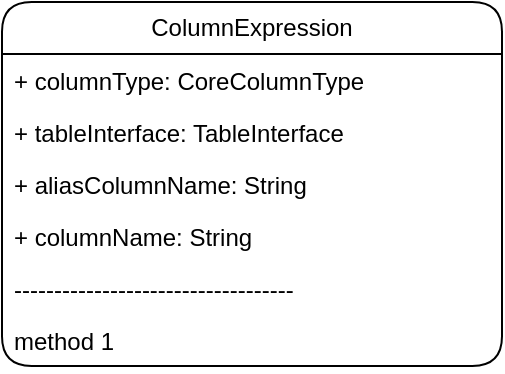 <mxfile version="24.7.6">
  <diagram id="MuwhiNQpkrXe-CSD0vf6" name="Page-1">
    <mxGraphModel dx="880" dy="506" grid="1" gridSize="10" guides="1" tooltips="1" connect="1" arrows="1" fold="1" page="1" pageScale="1" pageWidth="1654" pageHeight="1169" math="0" shadow="0">
      <root>
        <mxCell id="0" />
        <mxCell id="1" parent="0" />
        <mxCell id="sdsmIHfVZTNQH0RX1Twg-1" value="ColumnExpression" style="swimlane;fontStyle=0;childLayout=stackLayout;horizontal=1;startSize=26;fillColor=none;horizontalStack=0;resizeParent=1;resizeParentMax=0;resizeLast=0;collapsible=1;marginBottom=0;whiteSpace=wrap;html=1;swimlaneLine=1;glass=0;shadow=0;rounded=1;arcSize=19;" parent="1" vertex="1">
          <mxGeometry x="510" y="110" width="250" height="182" as="geometry" />
        </mxCell>
        <mxCell id="sdsmIHfVZTNQH0RX1Twg-2" value="+ columnType: CoreColumnType" style="text;strokeColor=none;fillColor=none;align=left;verticalAlign=top;spacingLeft=4;spacingRight=4;overflow=hidden;rotatable=0;points=[[0,0.5],[1,0.5]];portConstraint=eastwest;whiteSpace=wrap;html=1;" parent="sdsmIHfVZTNQH0RX1Twg-1" vertex="1">
          <mxGeometry y="26" width="250" height="26" as="geometry" />
        </mxCell>
        <mxCell id="sdsmIHfVZTNQH0RX1Twg-3" value="+ tableInterface: TableInterface" style="text;strokeColor=none;fillColor=none;align=left;verticalAlign=top;spacingLeft=4;spacingRight=4;overflow=hidden;rotatable=0;points=[[0,0.5],[1,0.5]];portConstraint=eastwest;whiteSpace=wrap;html=1;" parent="sdsmIHfVZTNQH0RX1Twg-1" vertex="1">
          <mxGeometry y="52" width="250" height="26" as="geometry" />
        </mxCell>
        <mxCell id="sdsmIHfVZTNQH0RX1Twg-4" value="+ aliasColumnName: String" style="text;strokeColor=none;fillColor=none;align=left;verticalAlign=top;spacingLeft=4;spacingRight=4;overflow=hidden;rotatable=0;points=[[0,0.5],[1,0.5]];portConstraint=eastwest;whiteSpace=wrap;html=1;" parent="sdsmIHfVZTNQH0RX1Twg-1" vertex="1">
          <mxGeometry y="78" width="250" height="26" as="geometry" />
        </mxCell>
        <mxCell id="sdsmIHfVZTNQH0RX1Twg-5" value="+ columnName: String" style="text;strokeColor=none;fillColor=none;align=left;verticalAlign=top;spacingLeft=4;spacingRight=4;overflow=hidden;rotatable=0;points=[[0,0.5],[1,0.5]];portConstraint=eastwest;whiteSpace=wrap;html=1;" parent="sdsmIHfVZTNQH0RX1Twg-1" vertex="1">
          <mxGeometry y="104" width="250" height="26" as="geometry" />
        </mxCell>
        <mxCell id="sdsmIHfVZTNQH0RX1Twg-6" value="-----------------------------------" style="text;strokeColor=none;fillColor=none;align=left;verticalAlign=top;spacingLeft=4;spacingRight=4;overflow=hidden;rotatable=0;points=[[0,0.5],[1,0.5]];portConstraint=eastwest;whiteSpace=wrap;html=1;glass=0;shadow=0;" parent="sdsmIHfVZTNQH0RX1Twg-1" vertex="1">
          <mxGeometry y="130" width="250" height="26" as="geometry" />
        </mxCell>
        <mxCell id="4MHBi1hfcoW48Lr8jQur-6" value="method 1" style="text;strokeColor=none;fillColor=none;align=left;verticalAlign=top;spacingLeft=4;spacingRight=4;overflow=hidden;rotatable=0;points=[[0,0.5],[1,0.5]];portConstraint=eastwest;whiteSpace=wrap;html=1;glass=0;shadow=0;" vertex="1" parent="sdsmIHfVZTNQH0RX1Twg-1">
          <mxGeometry y="156" width="250" height="26" as="geometry" />
        </mxCell>
      </root>
    </mxGraphModel>
  </diagram>
</mxfile>

